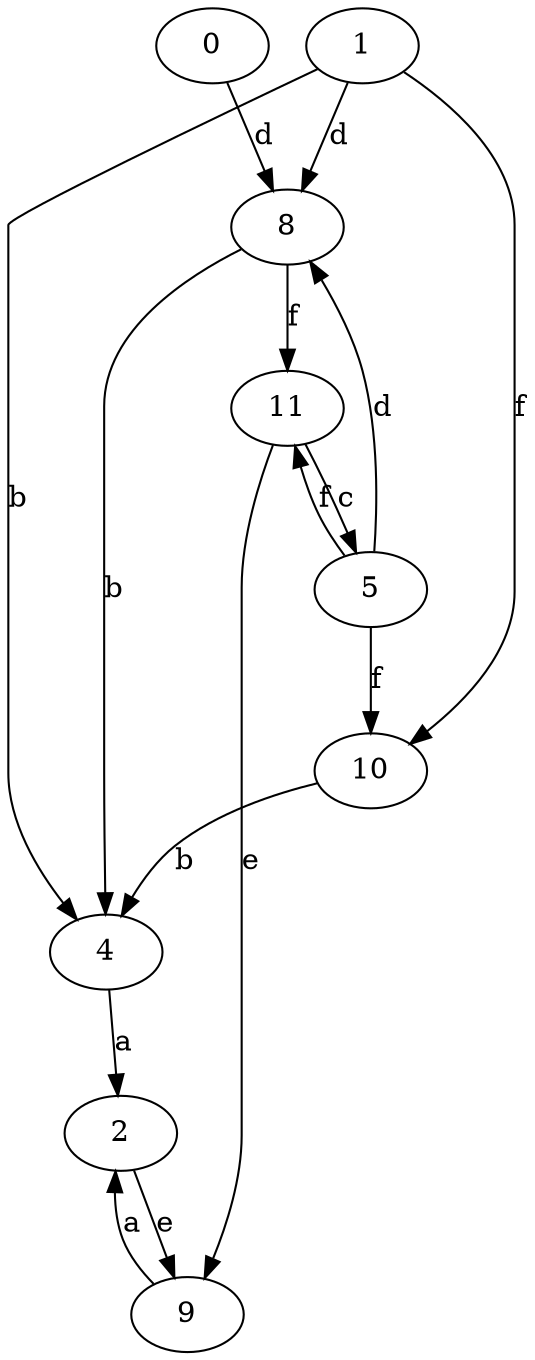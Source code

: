 strict digraph  {
1;
2;
4;
5;
8;
9;
0;
10;
11;
1 -> 4  [label=b];
1 -> 8  [label=d];
1 -> 10  [label=f];
2 -> 9  [label=e];
4 -> 2  [label=a];
5 -> 8  [label=d];
5 -> 10  [label=f];
5 -> 11  [label=f];
8 -> 4  [label=b];
8 -> 11  [label=f];
9 -> 2  [label=a];
0 -> 8  [label=d];
10 -> 4  [label=b];
11 -> 5  [label=c];
11 -> 9  [label=e];
}
